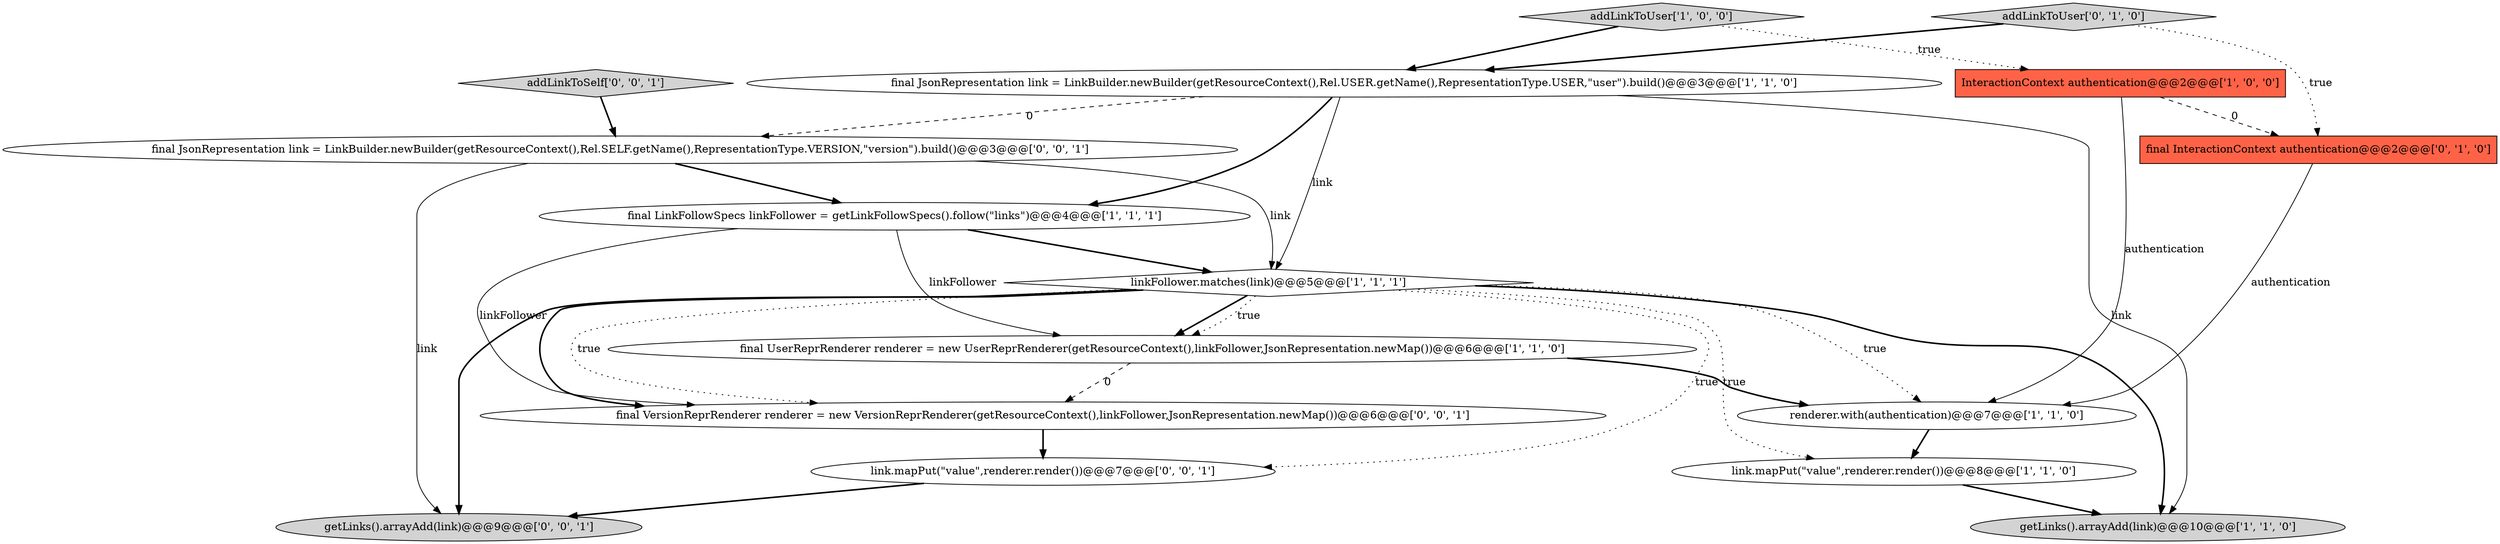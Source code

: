 digraph {
2 [style = filled, label = "final UserReprRenderer renderer = new UserReprRenderer(getResourceContext(),linkFollower,JsonRepresentation.newMap())@@@6@@@['1', '1', '0']", fillcolor = white, shape = ellipse image = "AAA0AAABBB1BBB"];
12 [style = filled, label = "getLinks().arrayAdd(link)@@@9@@@['0', '0', '1']", fillcolor = lightgray, shape = ellipse image = "AAA0AAABBB3BBB"];
3 [style = filled, label = "linkFollower.matches(link)@@@5@@@['1', '1', '1']", fillcolor = white, shape = diamond image = "AAA0AAABBB1BBB"];
6 [style = filled, label = "InteractionContext authentication@@@2@@@['1', '0', '0']", fillcolor = tomato, shape = box image = "AAA1AAABBB1BBB"];
8 [style = filled, label = "getLinks().arrayAdd(link)@@@10@@@['1', '1', '0']", fillcolor = lightgray, shape = ellipse image = "AAA0AAABBB1BBB"];
9 [style = filled, label = "final InteractionContext authentication@@@2@@@['0', '1', '0']", fillcolor = tomato, shape = box image = "AAA1AAABBB2BBB"];
14 [style = filled, label = "final VersionReprRenderer renderer = new VersionReprRenderer(getResourceContext(),linkFollower,JsonRepresentation.newMap())@@@6@@@['0', '0', '1']", fillcolor = white, shape = ellipse image = "AAA0AAABBB3BBB"];
4 [style = filled, label = "renderer.with(authentication)@@@7@@@['1', '1', '0']", fillcolor = white, shape = ellipse image = "AAA0AAABBB1BBB"];
11 [style = filled, label = "final JsonRepresentation link = LinkBuilder.newBuilder(getResourceContext(),Rel.SELF.getName(),RepresentationType.VERSION,\"version\").build()@@@3@@@['0', '0', '1']", fillcolor = white, shape = ellipse image = "AAA0AAABBB3BBB"];
0 [style = filled, label = "final JsonRepresentation link = LinkBuilder.newBuilder(getResourceContext(),Rel.USER.getName(),RepresentationType.USER,\"user\").build()@@@3@@@['1', '1', '0']", fillcolor = white, shape = ellipse image = "AAA0AAABBB1BBB"];
1 [style = filled, label = "addLinkToUser['1', '0', '0']", fillcolor = lightgray, shape = diamond image = "AAA0AAABBB1BBB"];
10 [style = filled, label = "addLinkToUser['0', '1', '0']", fillcolor = lightgray, shape = diamond image = "AAA0AAABBB2BBB"];
7 [style = filled, label = "final LinkFollowSpecs linkFollower = getLinkFollowSpecs().follow(\"links\")@@@4@@@['1', '1', '1']", fillcolor = white, shape = ellipse image = "AAA0AAABBB1BBB"];
15 [style = filled, label = "link.mapPut(\"value\",renderer.render())@@@7@@@['0', '0', '1']", fillcolor = white, shape = ellipse image = "AAA0AAABBB3BBB"];
5 [style = filled, label = "link.mapPut(\"value\",renderer.render())@@@8@@@['1', '1', '0']", fillcolor = white, shape = ellipse image = "AAA0AAABBB1BBB"];
13 [style = filled, label = "addLinkToSelf['0', '0', '1']", fillcolor = lightgray, shape = diamond image = "AAA0AAABBB3BBB"];
5->8 [style = bold, label=""];
3->14 [style = bold, label=""];
6->9 [style = dashed, label="0"];
7->14 [style = solid, label="linkFollower"];
3->4 [style = dotted, label="true"];
0->11 [style = dashed, label="0"];
1->0 [style = bold, label=""];
3->12 [style = bold, label=""];
10->9 [style = dotted, label="true"];
7->2 [style = solid, label="linkFollower"];
2->4 [style = bold, label=""];
13->11 [style = bold, label=""];
7->3 [style = bold, label=""];
11->3 [style = solid, label="link"];
3->14 [style = dotted, label="true"];
0->7 [style = bold, label=""];
3->5 [style = dotted, label="true"];
11->12 [style = solid, label="link"];
3->2 [style = bold, label=""];
2->14 [style = dashed, label="0"];
6->4 [style = solid, label="authentication"];
3->8 [style = bold, label=""];
3->15 [style = dotted, label="true"];
10->0 [style = bold, label=""];
1->6 [style = dotted, label="true"];
0->3 [style = solid, label="link"];
14->15 [style = bold, label=""];
15->12 [style = bold, label=""];
9->4 [style = solid, label="authentication"];
4->5 [style = bold, label=""];
11->7 [style = bold, label=""];
0->8 [style = solid, label="link"];
3->2 [style = dotted, label="true"];
}
